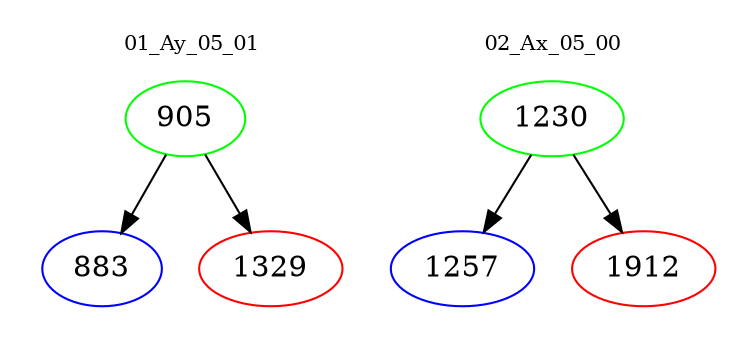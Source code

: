 digraph{
subgraph cluster_0 {
color = white
label = "01_Ay_05_01";
fontsize=10;
T0_905 [label="905", color="green"]
T0_905 -> T0_883 [color="black"]
T0_883 [label="883", color="blue"]
T0_905 -> T0_1329 [color="black"]
T0_1329 [label="1329", color="red"]
}
subgraph cluster_1 {
color = white
label = "02_Ax_05_00";
fontsize=10;
T1_1230 [label="1230", color="green"]
T1_1230 -> T1_1257 [color="black"]
T1_1257 [label="1257", color="blue"]
T1_1230 -> T1_1912 [color="black"]
T1_1912 [label="1912", color="red"]
}
}
